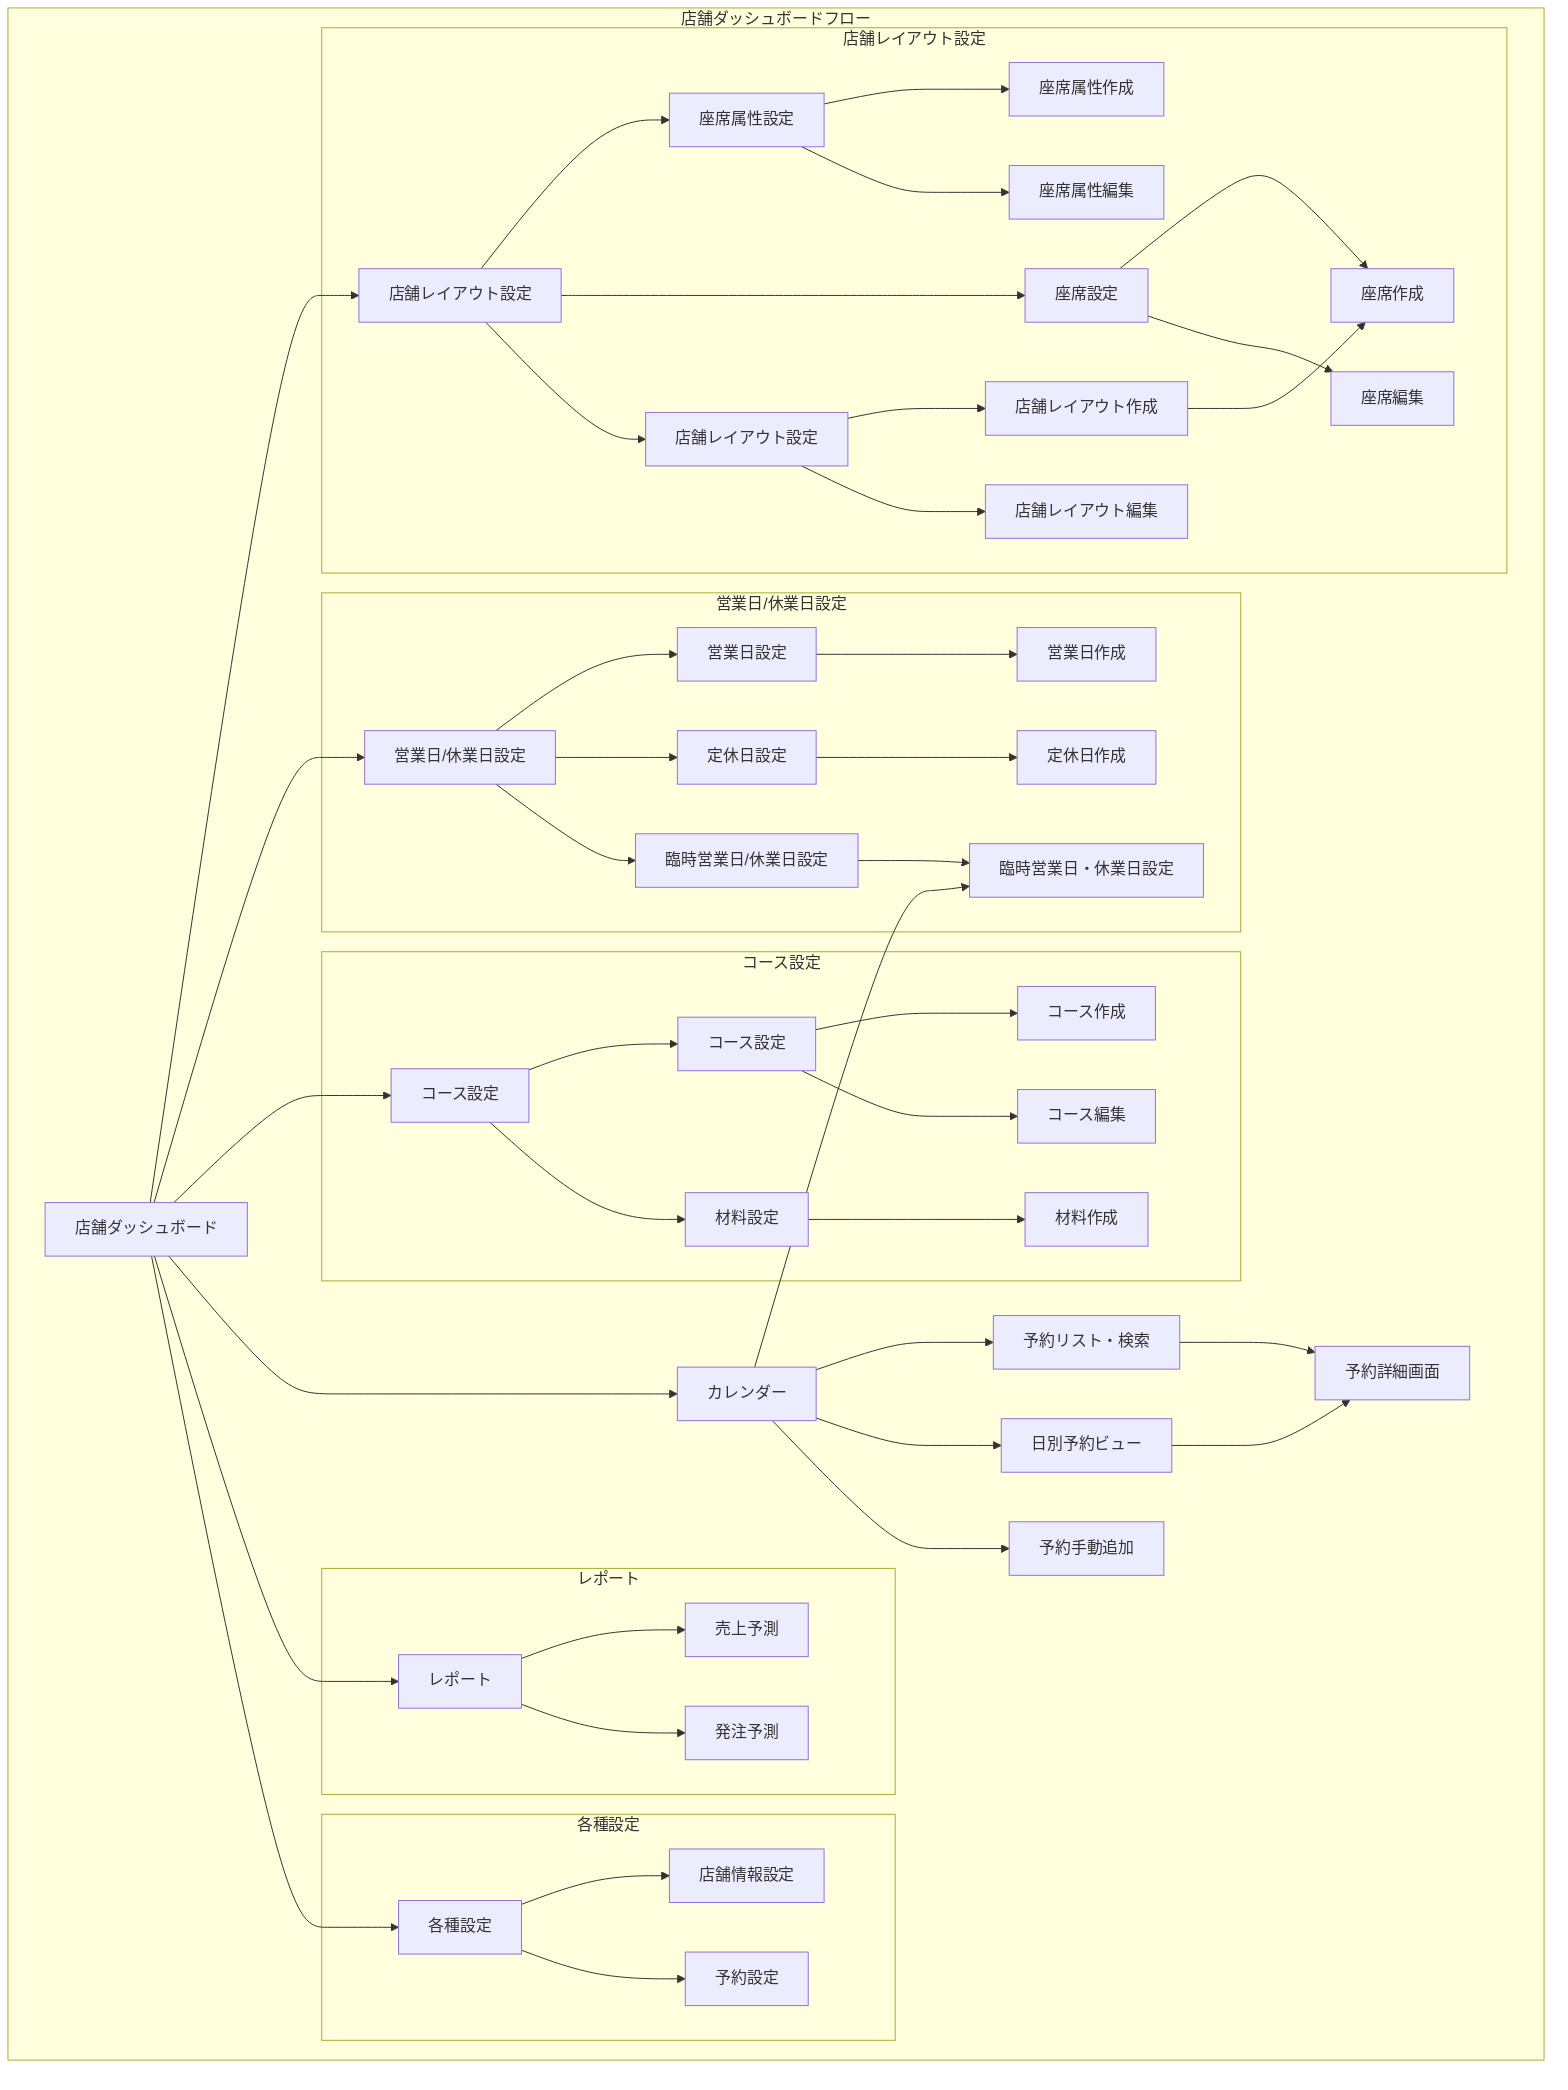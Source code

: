 flowchart TD
  subgraph AdminStoreDashboard["店舗ダッシュボードフロー"]
    SD0["店舗ダッシュボード"]

    %% 店舗レイアウト設定
    SD0 --> SD10["店舗レイアウト設定"]
    subgraph Layout["店舗レイアウト設定"]
      SD10 --> SD101["座席属性設定"]
      SD101 --> SD1011["座席属性作成"]
      SD101 --> SD1012["座席属性編集"]
      SD10 --> SD102["座席設定"]
      SD102 --> SD1021["座席作成"]
      SD102 --> SD1022["座席編集"]
      SD10 --> SD103["店舗レイアウト設定"]
      SD103 --> SD1031["店舗レイアウト作成"]
      SD103 --> SD1032["店舗レイアウト編集"]
      SD1031 --> SD1021
    end

    %% 営業日/休業日設定
    SD0 --> SD20["営業日/休業日設定"]
    subgraph BusinessDays["営業日/休業日設定"]
      SD20 --> SD201["営業日設定"]
      SD201 --> SD2011["営業日作成"]
      SD20 --> SD202["定休日設定"]
      SD202 --> SD2021["定休日作成"]
      SD20 --> SD203["臨時営業日/休業日設定"]
      SD203 --> SD2031["臨時営業日・休業日設定"]
    end

    %% コース設定
    SD0 --> SD30["コース設定"]
    subgraph Course["コース設定"]
      SD30 --> SD301["コース設定"]
      SD301 --> SD3011["コース作成"]
      SD301 --> SD3012["コース編集"]
      SD30 --> SD302["材料設定"]
      SD302 --> SD3021["材料作成"]
    end

    %% カレンダー／予約確認
    SD0 --> SD40["カレンダー"]
    SD40 --> SD401["予約リスト・検索"]
    SD40 --> SD402["日別予約ビュー"]
    SD40 --> SD404["予約手動追加"]
    SD40 --> SD2031
    SD401 --> SD403["予約詳細画面"]
    SD402 --> SD403

    %% レポート
    SD0 --> SD60["レポート"]
    subgraph Reports["レポート"]
      SD60 --> SD601["売上予測"]
      SD60 --> SD602["発注予測"]
    end

    %% 各種設定
    SD0 --> SD70["各種設定"]
    subgraph Settings["各種設定"]
      SD70 --> SD701["店舗情報設定"]
      SD70 --> SD702["予約設定"]
    end
  end